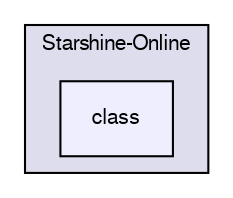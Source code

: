 digraph G {
  bgcolor=transparent;
  compound=true
  node [ fontsize="10", fontname="FreeSans"];
  edge [ labelfontsize="10", labelfontname="FreeSans"];
  subgraph clusterdir_fc4783848e8180fcf200063c2730ed60 {
    graph [ bgcolor="#ddddee", pencolor="black", label="Starshine-Online" fontname="FreeSans", fontsize="10", URL="dir_fc4783848e8180fcf200063c2730ed60.html"]
  dir_f5d838f340d43bfc50a3622385abffeb [shape=box, label="class", style="filled", fillcolor="#eeeeff", pencolor="black", URL="dir_f5d838f340d43bfc50a3622385abffeb.html"];
  }
}
